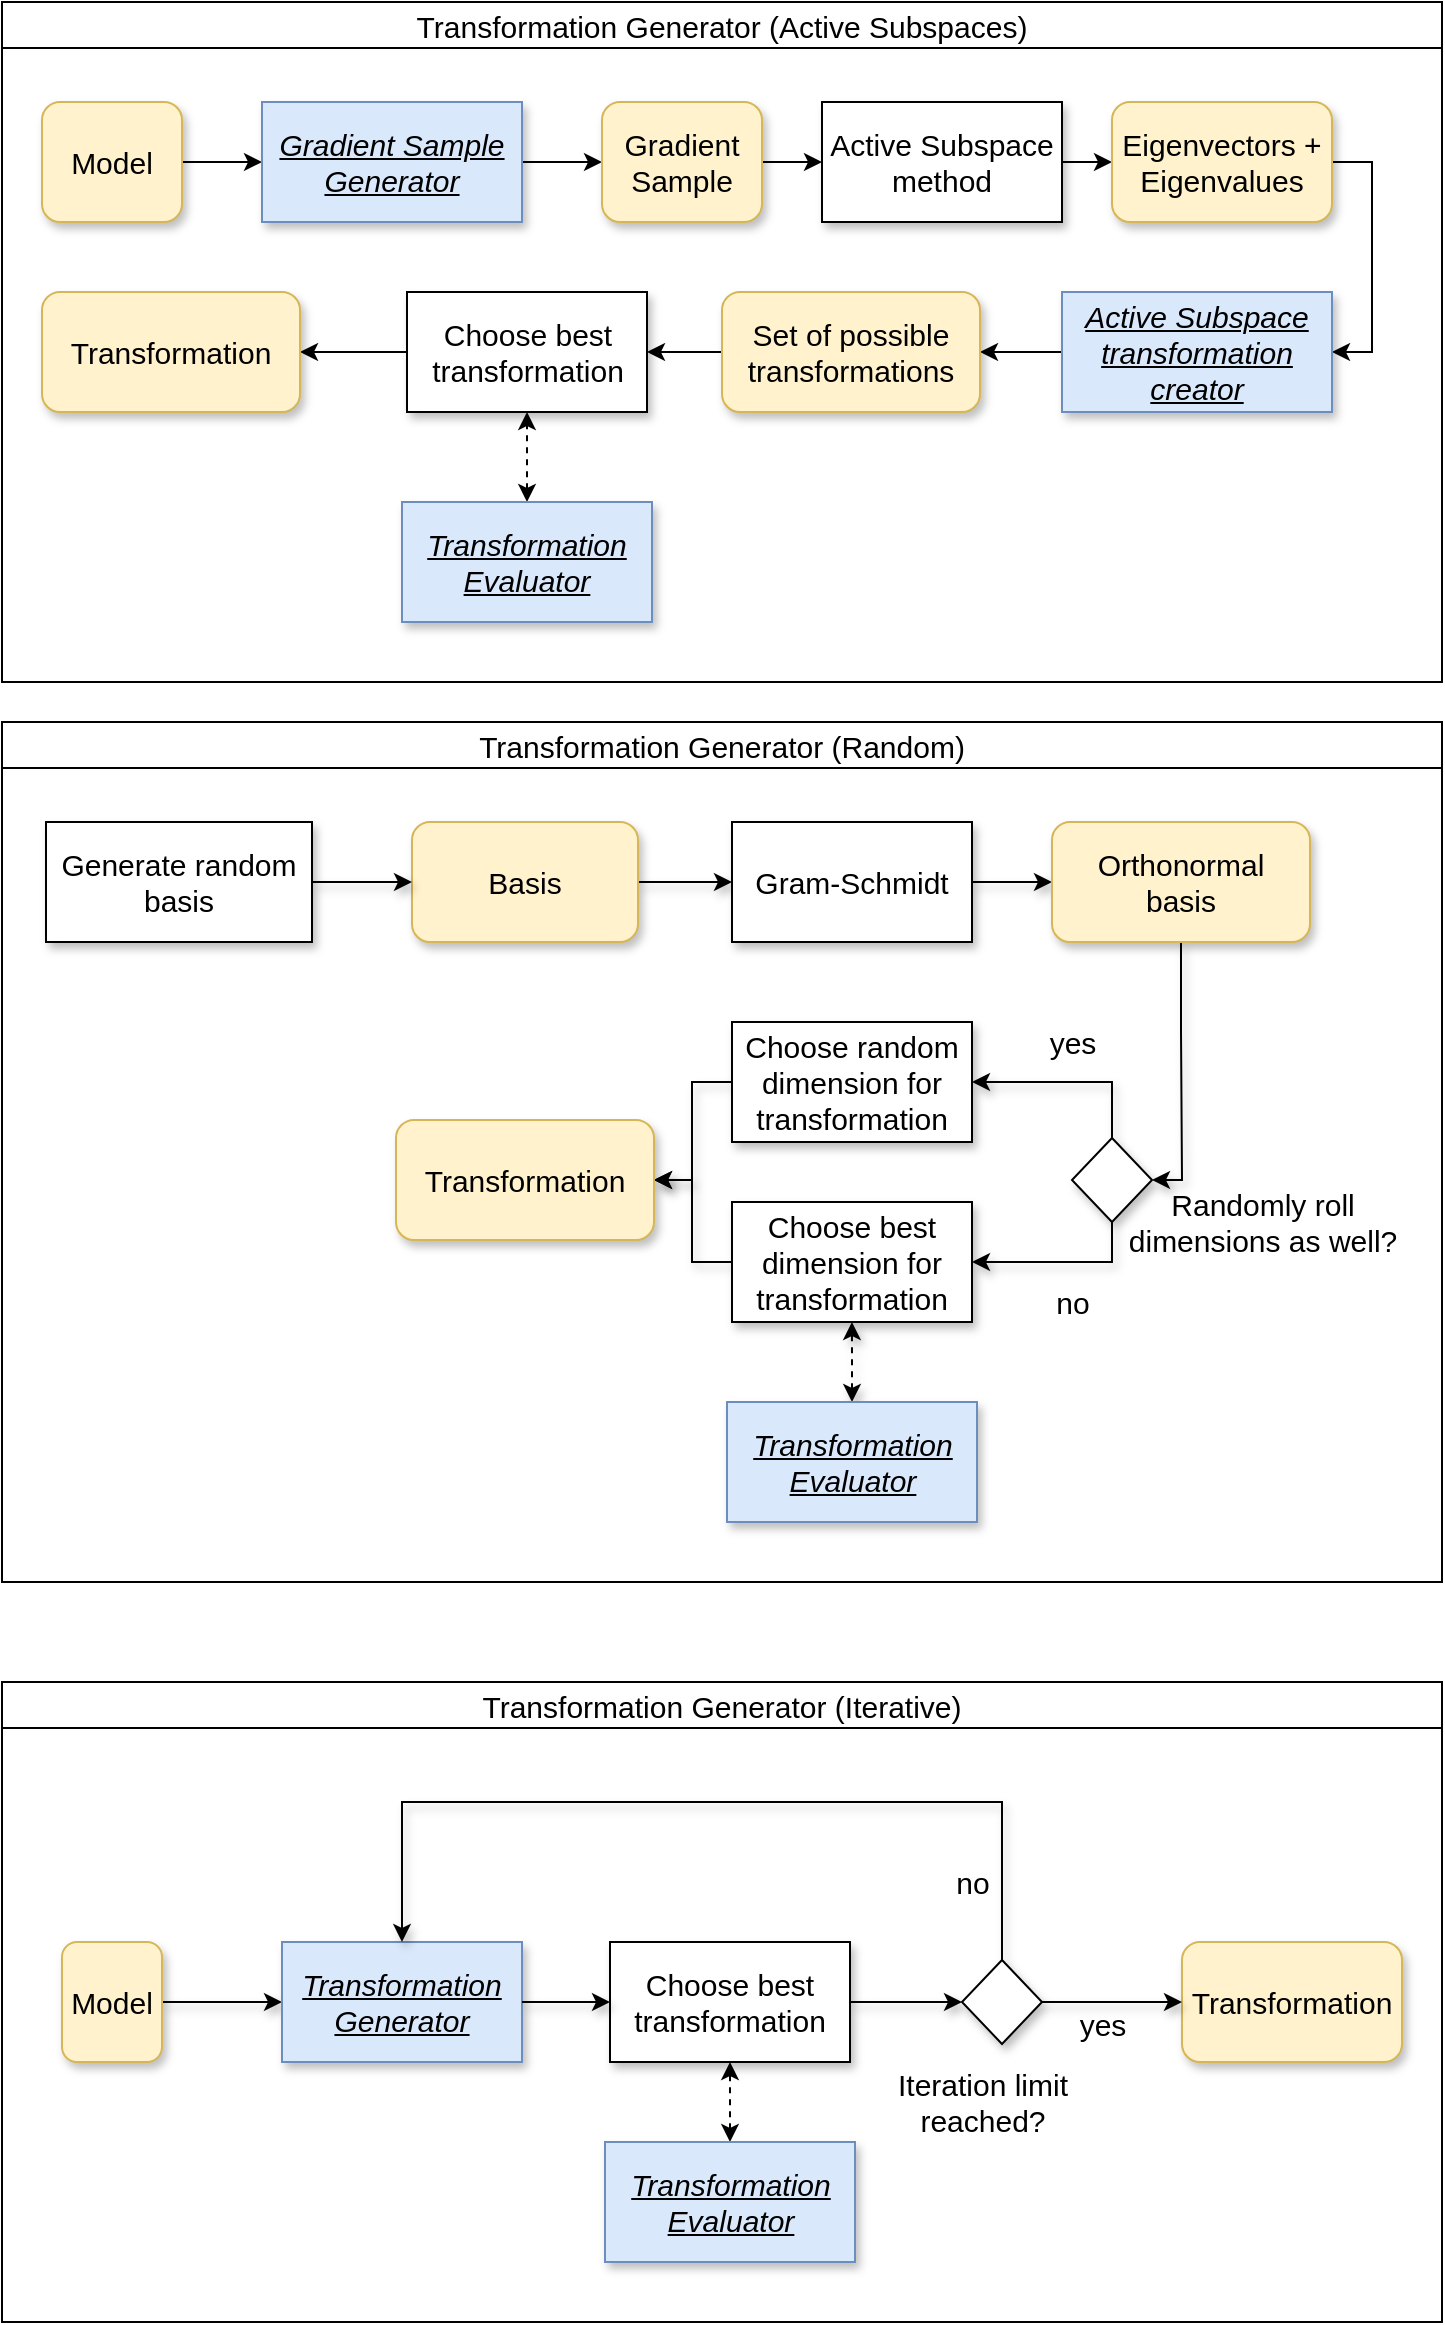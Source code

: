 <mxfile version="14.6.13" type="device"><diagram id="faYqcXqA2HpqUGQT4J9Q" name="Page-1"><mxGraphModel dx="905" dy="672" grid="1" gridSize="10" guides="1" tooltips="1" connect="1" arrows="1" fold="1" page="1" pageScale="1" pageWidth="827" pageHeight="1169" math="0" shadow="0"><root><mxCell id="0"/><mxCell id="1" parent="0"/><mxCell id="n4wZnWeBDdwcWNwUpai--1" value="Transformation Generator (Active Subspaces)" style="swimlane;sketch=0;fontSize=15;fontStyle=0;movable=0;" parent="1" vertex="1"><mxGeometry x="40" y="40" width="720" height="340" as="geometry"><mxRectangle x="7" y="10" width="400" height="30" as="alternateBounds"/></mxGeometry></mxCell><mxCell id="Q4rnlYF3HWoNgP-3f-s9-1" style="edgeStyle=orthogonalEdgeStyle;rounded=0;orthogonalLoop=1;jettySize=auto;html=1;entryX=0;entryY=0.5;entryDx=0;entryDy=0;fontSize=15;" parent="n4wZnWeBDdwcWNwUpai--1" source="n4wZnWeBDdwcWNwUpai--2" target="n4wZnWeBDdwcWNwUpai--3" edge="1"><mxGeometry relative="1" as="geometry"/></mxCell><mxCell id="n4wZnWeBDdwcWNwUpai--2" value="&lt;font style=&quot;font-size: 15px&quot;&gt;Model&lt;/font&gt;" style="rounded=1;whiteSpace=wrap;html=1;fontSize=15;fillColor=#fff2cc;strokeColor=#d6b656;shadow=1;" parent="n4wZnWeBDdwcWNwUpai--1" vertex="1"><mxGeometry x="20" y="50" width="70" height="60" as="geometry"/></mxCell><mxCell id="Q4rnlYF3HWoNgP-3f-s9-2" style="edgeStyle=orthogonalEdgeStyle;rounded=0;orthogonalLoop=1;jettySize=auto;html=1;entryX=0;entryY=0.5;entryDx=0;entryDy=0;fontSize=15;" parent="n4wZnWeBDdwcWNwUpai--1" source="n4wZnWeBDdwcWNwUpai--3" target="n4wZnWeBDdwcWNwUpai--31" edge="1"><mxGeometry relative="1" as="geometry"/></mxCell><mxCell id="n4wZnWeBDdwcWNwUpai--3" value="&lt;u style=&quot;font-size: 15px;&quot;&gt;&lt;i style=&quot;font-size: 15px;&quot;&gt;Gradient Sample Generator&lt;/i&gt;&lt;/u&gt;" style="rounded=0;whiteSpace=wrap;html=1;sketch=0;fontSize=15;shadow=1;fillColor=#dae8fc;strokeColor=#6c8ebf;" parent="n4wZnWeBDdwcWNwUpai--1" vertex="1"><mxGeometry x="130" y="50" width="130" height="60" as="geometry"/></mxCell><mxCell id="vyVoCDFa6GKcXkT51-Wk-6" style="edgeStyle=orthogonalEdgeStyle;rounded=0;orthogonalLoop=1;jettySize=auto;html=1;entryX=0;entryY=0.5;entryDx=0;entryDy=0;" parent="n4wZnWeBDdwcWNwUpai--1" source="n4wZnWeBDdwcWNwUpai--4" target="n4wZnWeBDdwcWNwUpai--5" edge="1"><mxGeometry relative="1" as="geometry"/></mxCell><mxCell id="n4wZnWeBDdwcWNwUpai--4" value="&lt;div style=&quot;font-size: 15px;&quot;&gt;Active Subspace&lt;/div&gt;&lt;div style=&quot;font-size: 15px;&quot;&gt;method&lt;br style=&quot;font-size: 15px;&quot;&gt;&lt;/div&gt;" style="rounded=0;whiteSpace=wrap;html=1;sketch=0;fontSize=15;shadow=1;" parent="n4wZnWeBDdwcWNwUpai--1" vertex="1"><mxGeometry x="410" y="50" width="120" height="60" as="geometry"/></mxCell><mxCell id="vyVoCDFa6GKcXkT51-Wk-2" style="edgeStyle=orthogonalEdgeStyle;rounded=0;orthogonalLoop=1;jettySize=auto;html=1;entryX=1;entryY=0.5;entryDx=0;entryDy=0;" parent="n4wZnWeBDdwcWNwUpai--1" source="n4wZnWeBDdwcWNwUpai--5" target="vyVoCDFa6GKcXkT51-Wk-1" edge="1"><mxGeometry relative="1" as="geometry"><Array as="points"><mxPoint x="685" y="80"/><mxPoint x="685" y="175"/></Array></mxGeometry></mxCell><mxCell id="n4wZnWeBDdwcWNwUpai--5" value="&lt;font style=&quot;font-size: 15px;&quot;&gt;Eigenvectors + Eigenvalues&lt;br style=&quot;font-size: 15px;&quot;&gt;&lt;/font&gt;" style="rounded=1;whiteSpace=wrap;html=1;sketch=0;fontSize=15;fillColor=#fff2cc;strokeColor=#d6b656;shadow=1;" parent="n4wZnWeBDdwcWNwUpai--1" vertex="1"><mxGeometry x="555" y="50" width="110" height="60" as="geometry"/></mxCell><mxCell id="Q4rnlYF3HWoNgP-3f-s9-6" style="edgeStyle=orthogonalEdgeStyle;rounded=0;orthogonalLoop=1;jettySize=auto;html=1;entryX=1;entryY=0.5;entryDx=0;entryDy=0;fontSize=15;" parent="n4wZnWeBDdwcWNwUpai--1" source="n4wZnWeBDdwcWNwUpai--28" target="n4wZnWeBDdwcWNwUpai--52" edge="1"><mxGeometry relative="1" as="geometry"/></mxCell><mxCell id="n4wZnWeBDdwcWNwUpai--28" value="Choose best transformation" style="rounded=0;whiteSpace=wrap;html=1;sketch=0;fontSize=15;shadow=1;" parent="n4wZnWeBDdwcWNwUpai--1" vertex="1"><mxGeometry x="202.5" y="145" width="120" height="60" as="geometry"/></mxCell><mxCell id="Q4rnlYF3HWoNgP-3f-s9-7" style="edgeStyle=orthogonalEdgeStyle;rounded=0;orthogonalLoop=1;jettySize=auto;html=1;entryX=0.5;entryY=1;entryDx=0;entryDy=0;fontSize=15;exitX=0.5;exitY=0;exitDx=0;exitDy=0;startArrow=classic;startFill=1;dashed=1;" parent="n4wZnWeBDdwcWNwUpai--1" source="lH9pcK7QivK4q0eslZtu-1" target="n4wZnWeBDdwcWNwUpai--28" edge="1"><mxGeometry relative="1" as="geometry"><mxPoint x="262.5" y="255" as="sourcePoint"/></mxGeometry></mxCell><mxCell id="Q4rnlYF3HWoNgP-3f-s9-3" style="edgeStyle=orthogonalEdgeStyle;rounded=0;orthogonalLoop=1;jettySize=auto;html=1;entryX=0;entryY=0.5;entryDx=0;entryDy=0;fontSize=15;" parent="n4wZnWeBDdwcWNwUpai--1" source="n4wZnWeBDdwcWNwUpai--31" target="n4wZnWeBDdwcWNwUpai--4" edge="1"><mxGeometry relative="1" as="geometry"/></mxCell><mxCell id="n4wZnWeBDdwcWNwUpai--31" value="&lt;font style=&quot;font-size: 15px;&quot;&gt;Gradient Sample&lt;br style=&quot;font-size: 15px;&quot;&gt;&lt;/font&gt;" style="rounded=1;whiteSpace=wrap;html=1;fontSize=15;fillColor=#fff2cc;strokeColor=#d6b656;shadow=1;" parent="n4wZnWeBDdwcWNwUpai--1" vertex="1"><mxGeometry x="300" y="50" width="80" height="60" as="geometry"/></mxCell><mxCell id="n4wZnWeBDdwcWNwUpai--52" value="&lt;font style=&quot;font-size: 15px;&quot;&gt;Transformation&lt;/font&gt;" style="rounded=1;whiteSpace=wrap;html=1;fontSize=15;fillColor=#fff2cc;strokeColor=#d6b656;shadow=1;" parent="n4wZnWeBDdwcWNwUpai--1" vertex="1"><mxGeometry x="20" y="145" width="129" height="60" as="geometry"/></mxCell><mxCell id="vyVoCDFa6GKcXkT51-Wk-5" style="edgeStyle=orthogonalEdgeStyle;rounded=0;orthogonalLoop=1;jettySize=auto;html=1;entryX=1;entryY=0.5;entryDx=0;entryDy=0;" parent="n4wZnWeBDdwcWNwUpai--1" source="vyVoCDFa6GKcXkT51-Wk-1" target="vyVoCDFa6GKcXkT51-Wk-3" edge="1"><mxGeometry relative="1" as="geometry"/></mxCell><mxCell id="vyVoCDFa6GKcXkT51-Wk-1" value="&lt;i&gt;&lt;u&gt;Active Subspace transformation creator&lt;/u&gt;&lt;/i&gt;" style="rounded=0;whiteSpace=wrap;html=1;sketch=0;fontSize=15;shadow=1;fillColor=#dae8fc;strokeColor=#6c8ebf;" parent="n4wZnWeBDdwcWNwUpai--1" vertex="1"><mxGeometry x="530" y="145" width="135" height="60" as="geometry"/></mxCell><mxCell id="vyVoCDFa6GKcXkT51-Wk-4" style="edgeStyle=orthogonalEdgeStyle;rounded=0;orthogonalLoop=1;jettySize=auto;html=1;entryX=1;entryY=0.5;entryDx=0;entryDy=0;exitX=0;exitY=0.5;exitDx=0;exitDy=0;" parent="n4wZnWeBDdwcWNwUpai--1" source="vyVoCDFa6GKcXkT51-Wk-3" target="n4wZnWeBDdwcWNwUpai--28" edge="1"><mxGeometry relative="1" as="geometry"><mxPoint x="362.5" y="175" as="sourcePoint"/></mxGeometry></mxCell><mxCell id="vyVoCDFa6GKcXkT51-Wk-3" value="&lt;font style=&quot;font-size: 15px&quot;&gt;Set of possible transformations&lt;/font&gt;" style="rounded=1;whiteSpace=wrap;html=1;fontSize=15;fillColor=#fff2cc;strokeColor=#d6b656;shadow=1;" parent="n4wZnWeBDdwcWNwUpai--1" vertex="1"><mxGeometry x="360" y="145" width="129" height="60" as="geometry"/></mxCell><mxCell id="lH9pcK7QivK4q0eslZtu-1" value="&lt;div&gt;&lt;u&gt;&lt;i&gt;Transformation&lt;/i&gt;&lt;/u&gt;&lt;/div&gt;&lt;div&gt;&lt;u&gt;&lt;i&gt;Evaluator&lt;/i&gt;&lt;/u&gt;&lt;/div&gt;" style="rounded=0;whiteSpace=wrap;html=1;sketch=0;fontSize=15;shadow=1;fillColor=#dae8fc;strokeColor=#6c8ebf;" vertex="1" parent="n4wZnWeBDdwcWNwUpai--1"><mxGeometry x="200" y="250" width="125" height="60" as="geometry"/></mxCell><mxCell id="n4wZnWeBDdwcWNwUpai--10" value="Transformation Generator (Iterative)" style="swimlane;sketch=0;fontSize=15;fontStyle=0;movable=0;" parent="1" vertex="1"><mxGeometry x="40" y="880" width="720" height="320" as="geometry"/></mxCell><mxCell id="n4wZnWeBDdwcWNwUpai--15" style="edgeStyle=orthogonalEdgeStyle;rounded=0;orthogonalLoop=1;jettySize=auto;html=1;entryX=0;entryY=0.5;entryDx=0;entryDy=0;fontSize=15;shadow=1;" parent="n4wZnWeBDdwcWNwUpai--10" source="n4wZnWeBDdwcWNwUpai--11" target="n4wZnWeBDdwcWNwUpai--12" edge="1"><mxGeometry relative="1" as="geometry"/></mxCell><mxCell id="n4wZnWeBDdwcWNwUpai--11" value="&lt;font style=&quot;font-size: 15px&quot;&gt;Model&lt;/font&gt;" style="rounded=1;whiteSpace=wrap;html=1;fillColor=#fff2cc;strokeColor=#d6b656;fontSize=15;shadow=1;" parent="n4wZnWeBDdwcWNwUpai--10" vertex="1"><mxGeometry x="30" y="130" width="50" height="60" as="geometry"/></mxCell><mxCell id="n4wZnWeBDdwcWNwUpai--12" value="&lt;u style=&quot;font-size: 15px;&quot;&gt;&lt;i style=&quot;font-size: 15px;&quot;&gt;Transformation Generator&lt;/i&gt;&lt;/u&gt;" style="rounded=0;whiteSpace=wrap;html=1;sketch=0;fillColor=#dae8fc;strokeColor=#6c8ebf;fontSize=15;shadow=1;" parent="n4wZnWeBDdwcWNwUpai--10" vertex="1"><mxGeometry x="140" y="130" width="120" height="60" as="geometry"/></mxCell><mxCell id="n4wZnWeBDdwcWNwUpai--14" value="&lt;font style=&quot;font-size: 15px&quot;&gt;Transformation&lt;/font&gt;" style="rounded=1;whiteSpace=wrap;html=1;sketch=0;fillColor=#fff2cc;strokeColor=#d6b656;fontSize=15;shadow=1;" parent="n4wZnWeBDdwcWNwUpai--10" vertex="1"><mxGeometry x="590" y="130" width="110" height="60" as="geometry"/></mxCell><mxCell id="Q4rnlYF3HWoNgP-3f-s9-13" style="edgeStyle=orthogonalEdgeStyle;rounded=0;orthogonalLoop=1;jettySize=auto;html=1;entryX=0;entryY=0.5;entryDx=0;entryDy=0;fontSize=15;shadow=1;" parent="n4wZnWeBDdwcWNwUpai--10" source="n4wZnWeBDdwcWNwUpai--20" target="Q4rnlYF3HWoNgP-3f-s9-10" edge="1"><mxGeometry relative="1" as="geometry"/></mxCell><mxCell id="n4wZnWeBDdwcWNwUpai--20" value="Choose best transformation" style="rounded=0;whiteSpace=wrap;html=1;sketch=0;fontSize=15;shadow=1;" parent="n4wZnWeBDdwcWNwUpai--10" vertex="1"><mxGeometry x="304" y="130" width="120" height="60" as="geometry"/></mxCell><mxCell id="n4wZnWeBDdwcWNwUpai--16" style="edgeStyle=orthogonalEdgeStyle;rounded=0;orthogonalLoop=1;jettySize=auto;html=1;fontSize=15;shadow=1;exitX=1;exitY=0.5;exitDx=0;exitDy=0;" parent="n4wZnWeBDdwcWNwUpai--10" source="n4wZnWeBDdwcWNwUpai--12" target="n4wZnWeBDdwcWNwUpai--20" edge="1"><mxGeometry relative="1" as="geometry"><mxPoint x="315" y="160" as="targetPoint"/><mxPoint x="255" y="160" as="sourcePoint"/><Array as="points"/></mxGeometry></mxCell><mxCell id="n4wZnWeBDdwcWNwUpai--23" value="&lt;div style=&quot;font-size: 15px;&quot;&gt;Iteration limit&lt;/div&gt;&lt;div style=&quot;font-size: 15px;&quot;&gt;reached?&lt;/div&gt;" style="text;html=1;align=center;verticalAlign=middle;resizable=0;points=[];autosize=1;strokeColor=none;fontSize=15;shadow=1;" parent="n4wZnWeBDdwcWNwUpai--10" vertex="1"><mxGeometry x="440" y="190" width="100" height="40" as="geometry"/></mxCell><mxCell id="n4wZnWeBDdwcWNwUpai--24" value="&lt;div style=&quot;font-size: 15px;&quot;&gt;yes&lt;/div&gt;" style="text;html=1;align=center;verticalAlign=middle;resizable=0;points=[];autosize=1;strokeColor=none;fontSize=15;shadow=1;" parent="n4wZnWeBDdwcWNwUpai--10" vertex="1"><mxGeometry x="530" y="161" width="40" height="20" as="geometry"/></mxCell><mxCell id="n4wZnWeBDdwcWNwUpai--25" value="no" style="text;html=1;align=center;verticalAlign=middle;resizable=0;points=[];autosize=1;strokeColor=none;fontSize=15;shadow=1;" parent="n4wZnWeBDdwcWNwUpai--10" vertex="1"><mxGeometry x="470" y="90" width="30" height="20" as="geometry"/></mxCell><mxCell id="Q4rnlYF3HWoNgP-3f-s9-12" style="edgeStyle=orthogonalEdgeStyle;rounded=0;orthogonalLoop=1;jettySize=auto;html=1;fontSize=15;shadow=1;" parent="n4wZnWeBDdwcWNwUpai--10" source="Q4rnlYF3HWoNgP-3f-s9-10" target="n4wZnWeBDdwcWNwUpai--14" edge="1"><mxGeometry relative="1" as="geometry"/></mxCell><mxCell id="Q4rnlYF3HWoNgP-3f-s9-14" style="edgeStyle=orthogonalEdgeStyle;rounded=0;orthogonalLoop=1;jettySize=auto;html=1;entryX=0.5;entryY=0;entryDx=0;entryDy=0;fontSize=15;shadow=1;" parent="n4wZnWeBDdwcWNwUpai--10" source="Q4rnlYF3HWoNgP-3f-s9-10" target="n4wZnWeBDdwcWNwUpai--12" edge="1"><mxGeometry relative="1" as="geometry"><Array as="points"><mxPoint x="500" y="60"/><mxPoint x="200" y="60"/></Array></mxGeometry></mxCell><mxCell id="Q4rnlYF3HWoNgP-3f-s9-10" value="" style="rhombus;whiteSpace=wrap;html=1;shadow=1;sketch=0;fontSize=15;" parent="n4wZnWeBDdwcWNwUpai--10" vertex="1"><mxGeometry x="480" y="139" width="40" height="42" as="geometry"/></mxCell><mxCell id="lH9pcK7QivK4q0eslZtu-4" style="edgeStyle=orthogonalEdgeStyle;rounded=0;orthogonalLoop=1;jettySize=auto;html=1;entryX=0.5;entryY=1;entryDx=0;entryDy=0;dashed=1;startArrow=classic;startFill=1;" edge="1" parent="n4wZnWeBDdwcWNwUpai--10" source="lH9pcK7QivK4q0eslZtu-3" target="n4wZnWeBDdwcWNwUpai--20"><mxGeometry relative="1" as="geometry"/></mxCell><mxCell id="lH9pcK7QivK4q0eslZtu-3" value="&lt;div&gt;&lt;u&gt;&lt;i&gt;Transformation&lt;/i&gt;&lt;/u&gt;&lt;/div&gt;&lt;div&gt;&lt;u&gt;&lt;i&gt;Evaluator&lt;/i&gt;&lt;/u&gt;&lt;/div&gt;" style="rounded=0;whiteSpace=wrap;html=1;sketch=0;fontSize=15;shadow=1;fillColor=#dae8fc;strokeColor=#6c8ebf;" vertex="1" parent="n4wZnWeBDdwcWNwUpai--10"><mxGeometry x="301.5" y="230" width="125" height="60" as="geometry"/></mxCell><mxCell id="n4wZnWeBDdwcWNwUpai--32" value="Transformation Generator (Random)" style="swimlane;sketch=0;fontSize=15;fontStyle=0;movable=0;" parent="1" vertex="1"><mxGeometry x="40" y="400" width="720" height="430" as="geometry"/></mxCell><mxCell id="n4wZnWeBDdwcWNwUpai--43" style="edgeStyle=orthogonalEdgeStyle;rounded=0;orthogonalLoop=1;jettySize=auto;html=1;entryX=0.458;entryY=1;entryDx=0;entryDy=0;entryPerimeter=0;fontSize=15;shadow=1;exitX=0.5;exitY=0;exitDx=0;exitDy=0;startArrow=classic;startFill=1;dashed=1;" parent="n4wZnWeBDdwcWNwUpai--32" source="lH9pcK7QivK4q0eslZtu-2" edge="1"><mxGeometry relative="1" as="geometry"><mxPoint x="424.96" y="300" as="targetPoint"/><mxPoint x="425" y="330" as="sourcePoint"/></mxGeometry></mxCell><mxCell id="Q4rnlYF3HWoNgP-3f-s9-16" style="edgeStyle=orthogonalEdgeStyle;rounded=0;orthogonalLoop=1;jettySize=auto;html=1;entryX=0;entryY=0.5;entryDx=0;entryDy=0;shadow=1;fontSize=15;" parent="n4wZnWeBDdwcWNwUpai--32" source="n4wZnWeBDdwcWNwUpai--45" target="n4wZnWeBDdwcWNwUpai--46" edge="1"><mxGeometry relative="1" as="geometry"/></mxCell><mxCell id="n4wZnWeBDdwcWNwUpai--45" value="&lt;div style=&quot;font-size: 15px;&quot;&gt;&lt;font style=&quot;font-size: 15px;&quot;&gt;Basis&lt;/font&gt;&lt;/div&gt;" style="rounded=1;whiteSpace=wrap;html=1;fillColor=#fff2cc;strokeColor=#d6b656;fontSize=15;shadow=1;" parent="n4wZnWeBDdwcWNwUpai--32" vertex="1"><mxGeometry x="205" y="50" width="113" height="60" as="geometry"/></mxCell><mxCell id="Q4rnlYF3HWoNgP-3f-s9-17" style="edgeStyle=orthogonalEdgeStyle;rounded=0;orthogonalLoop=1;jettySize=auto;html=1;entryX=0;entryY=0.5;entryDx=0;entryDy=0;shadow=1;fontSize=15;" parent="n4wZnWeBDdwcWNwUpai--32" source="n4wZnWeBDdwcWNwUpai--46" target="n4wZnWeBDdwcWNwUpai--48" edge="1"><mxGeometry relative="1" as="geometry"/></mxCell><mxCell id="n4wZnWeBDdwcWNwUpai--46" value="Gram-Schmidt" style="rounded=0;whiteSpace=wrap;html=1;sketch=0;fontSize=15;shadow=1;" parent="n4wZnWeBDdwcWNwUpai--32" vertex="1"><mxGeometry x="365" y="50" width="120" height="60" as="geometry"/></mxCell><mxCell id="Q4rnlYF3HWoNgP-3f-s9-15" style="edgeStyle=orthogonalEdgeStyle;rounded=0;orthogonalLoop=1;jettySize=auto;html=1;entryX=0;entryY=0.5;entryDx=0;entryDy=0;shadow=1;fontSize=15;" parent="n4wZnWeBDdwcWNwUpai--32" source="n4wZnWeBDdwcWNwUpai--47" target="n4wZnWeBDdwcWNwUpai--45" edge="1"><mxGeometry relative="1" as="geometry"/></mxCell><mxCell id="n4wZnWeBDdwcWNwUpai--47" value="Generate random basis" style="rounded=0;whiteSpace=wrap;html=1;sketch=0;fontSize=15;shadow=1;" parent="n4wZnWeBDdwcWNwUpai--32" vertex="1"><mxGeometry x="22" y="50" width="133" height="60" as="geometry"/></mxCell><mxCell id="Q4rnlYF3HWoNgP-3f-s9-21" style="edgeStyle=orthogonalEdgeStyle;rounded=0;orthogonalLoop=1;jettySize=auto;html=1;entryX=1;entryY=0.5;entryDx=0;entryDy=0;shadow=1;fontSize=15;" parent="n4wZnWeBDdwcWNwUpai--32" source="n4wZnWeBDdwcWNwUpai--48" target="Q4rnlYF3HWoNgP-3f-s9-18" edge="1"><mxGeometry relative="1" as="geometry"><Array as="points"><mxPoint x="590" y="154"/><mxPoint x="590" y="219"/></Array></mxGeometry></mxCell><mxCell id="n4wZnWeBDdwcWNwUpai--48" value="&lt;div style=&quot;font-size: 15px;&quot;&gt;&lt;font style=&quot;font-size: 15px;&quot;&gt;Orthonormal&lt;/font&gt;&lt;/div&gt;&lt;div style=&quot;font-size: 15px;&quot;&gt;&lt;font style=&quot;font-size: 15px;&quot;&gt;basis&lt;/font&gt;&lt;/div&gt;" style="rounded=1;whiteSpace=wrap;html=1;fillColor=#fff2cc;strokeColor=#d6b656;fontSize=15;shadow=1;" parent="n4wZnWeBDdwcWNwUpai--32" vertex="1"><mxGeometry x="525" y="50" width="129" height="60" as="geometry"/></mxCell><mxCell id="Q4rnlYF3HWoNgP-3f-s9-25" style="edgeStyle=orthogonalEdgeStyle;rounded=0;orthogonalLoop=1;jettySize=auto;html=1;entryX=1;entryY=0.5;entryDx=0;entryDy=0;shadow=1;fontSize=15;" parent="n4wZnWeBDdwcWNwUpai--32" source="n4wZnWeBDdwcWNwUpai--50" target="n4wZnWeBDdwcWNwUpai--30" edge="1"><mxGeometry relative="1" as="geometry"/></mxCell><mxCell id="n4wZnWeBDdwcWNwUpai--50" value="Choose best dimension for transformation" style="rounded=0;whiteSpace=wrap;html=1;sketch=0;fontSize=15;shadow=1;" parent="n4wZnWeBDdwcWNwUpai--32" vertex="1"><mxGeometry x="365" y="240" width="120" height="60" as="geometry"/></mxCell><mxCell id="Q4rnlYF3HWoNgP-3f-s9-24" style="edgeStyle=orthogonalEdgeStyle;rounded=0;orthogonalLoop=1;jettySize=auto;html=1;entryX=1;entryY=0.5;entryDx=0;entryDy=0;shadow=1;fontSize=15;" parent="n4wZnWeBDdwcWNwUpai--32" source="n4wZnWeBDdwcWNwUpai--51" target="n4wZnWeBDdwcWNwUpai--30" edge="1"><mxGeometry relative="1" as="geometry"/></mxCell><mxCell id="n4wZnWeBDdwcWNwUpai--51" value="Choose random dimension for transformation" style="rounded=0;whiteSpace=wrap;html=1;sketch=0;fontSize=15;shadow=1;" parent="n4wZnWeBDdwcWNwUpai--32" vertex="1"><mxGeometry x="365" y="150" width="120" height="60" as="geometry"/></mxCell><mxCell id="n4wZnWeBDdwcWNwUpai--30" value="&lt;font style=&quot;font-size: 15px;&quot;&gt;Transformation&lt;/font&gt;" style="rounded=1;whiteSpace=wrap;html=1;fillColor=#fff2cc;strokeColor=#d6b656;fontSize=15;shadow=1;" parent="n4wZnWeBDdwcWNwUpai--32" vertex="1"><mxGeometry x="197" y="199" width="129" height="60" as="geometry"/></mxCell><mxCell id="n4wZnWeBDdwcWNwUpai--53" value="&lt;div style=&quot;font-size: 15px;&quot;&gt;Randomly roll&lt;/div&gt;&lt;div style=&quot;font-size: 15px;&quot;&gt;dimensions as well?&lt;/div&gt;" style="text;html=1;align=center;verticalAlign=middle;resizable=0;points=[];autosize=1;strokeColor=none;fontSize=15;shadow=1;" parent="n4wZnWeBDdwcWNwUpai--32" vertex="1"><mxGeometry x="555" y="230" width="150" height="40" as="geometry"/></mxCell><mxCell id="Q4rnlYF3HWoNgP-3f-s9-19" style="edgeStyle=orthogonalEdgeStyle;rounded=0;orthogonalLoop=1;jettySize=auto;html=1;entryX=1;entryY=0.5;entryDx=0;entryDy=0;shadow=1;fontSize=15;" parent="n4wZnWeBDdwcWNwUpai--32" source="Q4rnlYF3HWoNgP-3f-s9-18" target="n4wZnWeBDdwcWNwUpai--50" edge="1"><mxGeometry relative="1" as="geometry"><Array as="points"><mxPoint x="555" y="270"/></Array></mxGeometry></mxCell><mxCell id="Q4rnlYF3HWoNgP-3f-s9-20" style="edgeStyle=orthogonalEdgeStyle;rounded=0;orthogonalLoop=1;jettySize=auto;html=1;entryX=1;entryY=0.5;entryDx=0;entryDy=0;shadow=1;fontSize=15;" parent="n4wZnWeBDdwcWNwUpai--32" source="Q4rnlYF3HWoNgP-3f-s9-18" target="n4wZnWeBDdwcWNwUpai--51" edge="1"><mxGeometry relative="1" as="geometry"><Array as="points"><mxPoint x="555" y="180"/></Array></mxGeometry></mxCell><mxCell id="Q4rnlYF3HWoNgP-3f-s9-18" value="" style="rhombus;whiteSpace=wrap;html=1;shadow=1;sketch=0;fontSize=15;" parent="n4wZnWeBDdwcWNwUpai--32" vertex="1"><mxGeometry x="535" y="208" width="40" height="42" as="geometry"/></mxCell><mxCell id="Q4rnlYF3HWoNgP-3f-s9-22" value="&lt;div style=&quot;font-size: 15px;&quot;&gt;yes&lt;/div&gt;" style="text;html=1;align=center;verticalAlign=middle;resizable=0;points=[];autosize=1;strokeColor=none;fontSize=15;shadow=1;" parent="n4wZnWeBDdwcWNwUpai--32" vertex="1"><mxGeometry x="515" y="150" width="40" height="20" as="geometry"/></mxCell><mxCell id="Q4rnlYF3HWoNgP-3f-s9-23" value="no" style="text;html=1;align=center;verticalAlign=middle;resizable=0;points=[];autosize=1;strokeColor=none;fontSize=15;shadow=1;" parent="n4wZnWeBDdwcWNwUpai--32" vertex="1"><mxGeometry x="520" y="280" width="30" height="20" as="geometry"/></mxCell><mxCell id="lH9pcK7QivK4q0eslZtu-2" value="&lt;div&gt;&lt;u&gt;&lt;i&gt;Transformation&lt;/i&gt;&lt;/u&gt;&lt;/div&gt;&lt;div&gt;&lt;u&gt;&lt;i&gt;Evaluator&lt;/i&gt;&lt;/u&gt;&lt;/div&gt;" style="rounded=0;whiteSpace=wrap;html=1;sketch=0;fontSize=15;shadow=1;fillColor=#dae8fc;strokeColor=#6c8ebf;" vertex="1" parent="n4wZnWeBDdwcWNwUpai--32"><mxGeometry x="362.5" y="340" width="125" height="60" as="geometry"/></mxCell></root></mxGraphModel></diagram></mxfile>